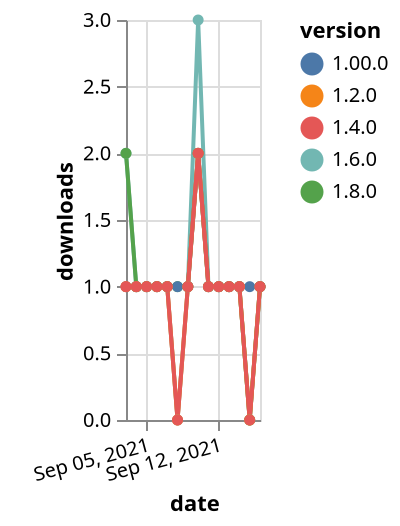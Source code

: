 {"$schema": "https://vega.github.io/schema/vega-lite/v5.json", "description": "A simple bar chart with embedded data.", "data": {"values": [{"date": "2021-09-03", "total": 181, "delta": 2, "version": "1.6.0"}, {"date": "2021-09-04", "total": 182, "delta": 1, "version": "1.6.0"}, {"date": "2021-09-05", "total": 183, "delta": 1, "version": "1.6.0"}, {"date": "2021-09-06", "total": 184, "delta": 1, "version": "1.6.0"}, {"date": "2021-09-07", "total": 185, "delta": 1, "version": "1.6.0"}, {"date": "2021-09-08", "total": 185, "delta": 0, "version": "1.6.0"}, {"date": "2021-09-09", "total": 186, "delta": 1, "version": "1.6.0"}, {"date": "2021-09-10", "total": 189, "delta": 3, "version": "1.6.0"}, {"date": "2021-09-11", "total": 190, "delta": 1, "version": "1.6.0"}, {"date": "2021-09-12", "total": 191, "delta": 1, "version": "1.6.0"}, {"date": "2021-09-13", "total": 192, "delta": 1, "version": "1.6.0"}, {"date": "2021-09-14", "total": 193, "delta": 1, "version": "1.6.0"}, {"date": "2021-09-15", "total": 193, "delta": 0, "version": "1.6.0"}, {"date": "2021-09-16", "total": 194, "delta": 1, "version": "1.6.0"}, {"date": "2021-09-03", "total": 117, "delta": 2, "version": "1.8.0"}, {"date": "2021-09-04", "total": 118, "delta": 1, "version": "1.8.0"}, {"date": "2021-09-05", "total": 119, "delta": 1, "version": "1.8.0"}, {"date": "2021-09-06", "total": 120, "delta": 1, "version": "1.8.0"}, {"date": "2021-09-07", "total": 121, "delta": 1, "version": "1.8.0"}, {"date": "2021-09-08", "total": 122, "delta": 1, "version": "1.8.0"}, {"date": "2021-09-09", "total": 123, "delta": 1, "version": "1.8.0"}, {"date": "2021-09-10", "total": 125, "delta": 2, "version": "1.8.0"}, {"date": "2021-09-11", "total": 126, "delta": 1, "version": "1.8.0"}, {"date": "2021-09-12", "total": 127, "delta": 1, "version": "1.8.0"}, {"date": "2021-09-13", "total": 128, "delta": 1, "version": "1.8.0"}, {"date": "2021-09-14", "total": 129, "delta": 1, "version": "1.8.0"}, {"date": "2021-09-15", "total": 129, "delta": 0, "version": "1.8.0"}, {"date": "2021-09-16", "total": 130, "delta": 1, "version": "1.8.0"}, {"date": "2021-09-03", "total": 200, "delta": 1, "version": "1.00.0"}, {"date": "2021-09-04", "total": 201, "delta": 1, "version": "1.00.0"}, {"date": "2021-09-05", "total": 202, "delta": 1, "version": "1.00.0"}, {"date": "2021-09-06", "total": 203, "delta": 1, "version": "1.00.0"}, {"date": "2021-09-07", "total": 204, "delta": 1, "version": "1.00.0"}, {"date": "2021-09-08", "total": 205, "delta": 1, "version": "1.00.0"}, {"date": "2021-09-09", "total": 206, "delta": 1, "version": "1.00.0"}, {"date": "2021-09-10", "total": 208, "delta": 2, "version": "1.00.0"}, {"date": "2021-09-11", "total": 209, "delta": 1, "version": "1.00.0"}, {"date": "2021-09-12", "total": 210, "delta": 1, "version": "1.00.0"}, {"date": "2021-09-13", "total": 211, "delta": 1, "version": "1.00.0"}, {"date": "2021-09-14", "total": 212, "delta": 1, "version": "1.00.0"}, {"date": "2021-09-15", "total": 213, "delta": 1, "version": "1.00.0"}, {"date": "2021-09-16", "total": 214, "delta": 1, "version": "1.00.0"}, {"date": "2021-09-03", "total": 189, "delta": 1, "version": "1.2.0"}, {"date": "2021-09-04", "total": 190, "delta": 1, "version": "1.2.0"}, {"date": "2021-09-05", "total": 191, "delta": 1, "version": "1.2.0"}, {"date": "2021-09-06", "total": 192, "delta": 1, "version": "1.2.0"}, {"date": "2021-09-07", "total": 193, "delta": 1, "version": "1.2.0"}, {"date": "2021-09-08", "total": 193, "delta": 0, "version": "1.2.0"}, {"date": "2021-09-09", "total": 194, "delta": 1, "version": "1.2.0"}, {"date": "2021-09-10", "total": 196, "delta": 2, "version": "1.2.0"}, {"date": "2021-09-11", "total": 197, "delta": 1, "version": "1.2.0"}, {"date": "2021-09-12", "total": 198, "delta": 1, "version": "1.2.0"}, {"date": "2021-09-13", "total": 199, "delta": 1, "version": "1.2.0"}, {"date": "2021-09-14", "total": 200, "delta": 1, "version": "1.2.0"}, {"date": "2021-09-15", "total": 200, "delta": 0, "version": "1.2.0"}, {"date": "2021-09-16", "total": 201, "delta": 1, "version": "1.2.0"}, {"date": "2021-09-03", "total": 163, "delta": 1, "version": "1.4.0"}, {"date": "2021-09-04", "total": 164, "delta": 1, "version": "1.4.0"}, {"date": "2021-09-05", "total": 165, "delta": 1, "version": "1.4.0"}, {"date": "2021-09-06", "total": 166, "delta": 1, "version": "1.4.0"}, {"date": "2021-09-07", "total": 167, "delta": 1, "version": "1.4.0"}, {"date": "2021-09-08", "total": 167, "delta": 0, "version": "1.4.0"}, {"date": "2021-09-09", "total": 168, "delta": 1, "version": "1.4.0"}, {"date": "2021-09-10", "total": 170, "delta": 2, "version": "1.4.0"}, {"date": "2021-09-11", "total": 171, "delta": 1, "version": "1.4.0"}, {"date": "2021-09-12", "total": 172, "delta": 1, "version": "1.4.0"}, {"date": "2021-09-13", "total": 173, "delta": 1, "version": "1.4.0"}, {"date": "2021-09-14", "total": 174, "delta": 1, "version": "1.4.0"}, {"date": "2021-09-15", "total": 174, "delta": 0, "version": "1.4.0"}, {"date": "2021-09-16", "total": 175, "delta": 1, "version": "1.4.0"}]}, "width": "container", "mark": {"type": "line", "point": {"filled": true}}, "encoding": {"x": {"field": "date", "type": "temporal", "timeUnit": "yearmonthdate", "title": "date", "axis": {"labelAngle": -15}}, "y": {"field": "delta", "type": "quantitative", "title": "downloads"}, "color": {"field": "version", "type": "nominal"}, "tooltip": {"field": "delta"}}}